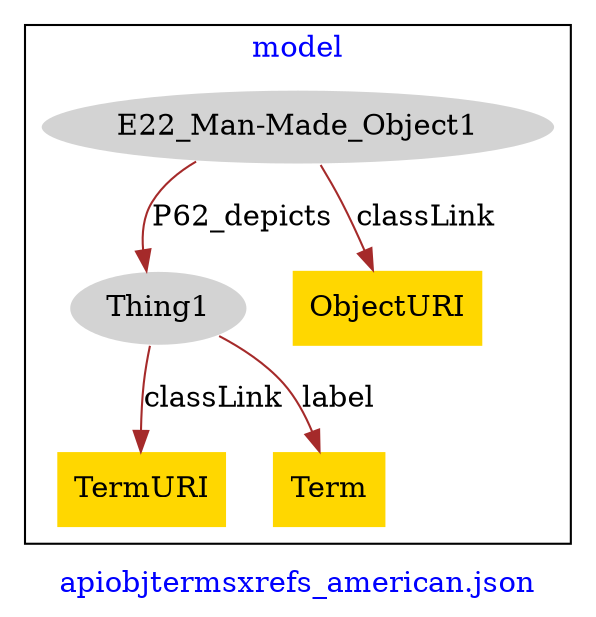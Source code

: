 digraph n0 {
fontcolor="blue"
remincross="true"
label="apiobjtermsxrefs_american.json"
subgraph cluster {
label="model"
n2[style="filled",color="white",fillcolor="lightgray",label="E22_Man-Made_Object1"];
n3[style="filled",color="white",fillcolor="lightgray",label="Thing1"];
n4[shape="plaintext",style="filled",fillcolor="gold",label="ObjectURI"];
n5[shape="plaintext",style="filled",fillcolor="gold",label="TermURI"];
n6[shape="plaintext",style="filled",fillcolor="gold",label="Term"];
}
n2 -> n3[color="brown",fontcolor="black",label="P62_depicts"]
n2 -> n4[color="brown",fontcolor="black",label="classLink"]
n3 -> n5[color="brown",fontcolor="black",label="classLink"]
n3 -> n6[color="brown",fontcolor="black",label="label"]
}
